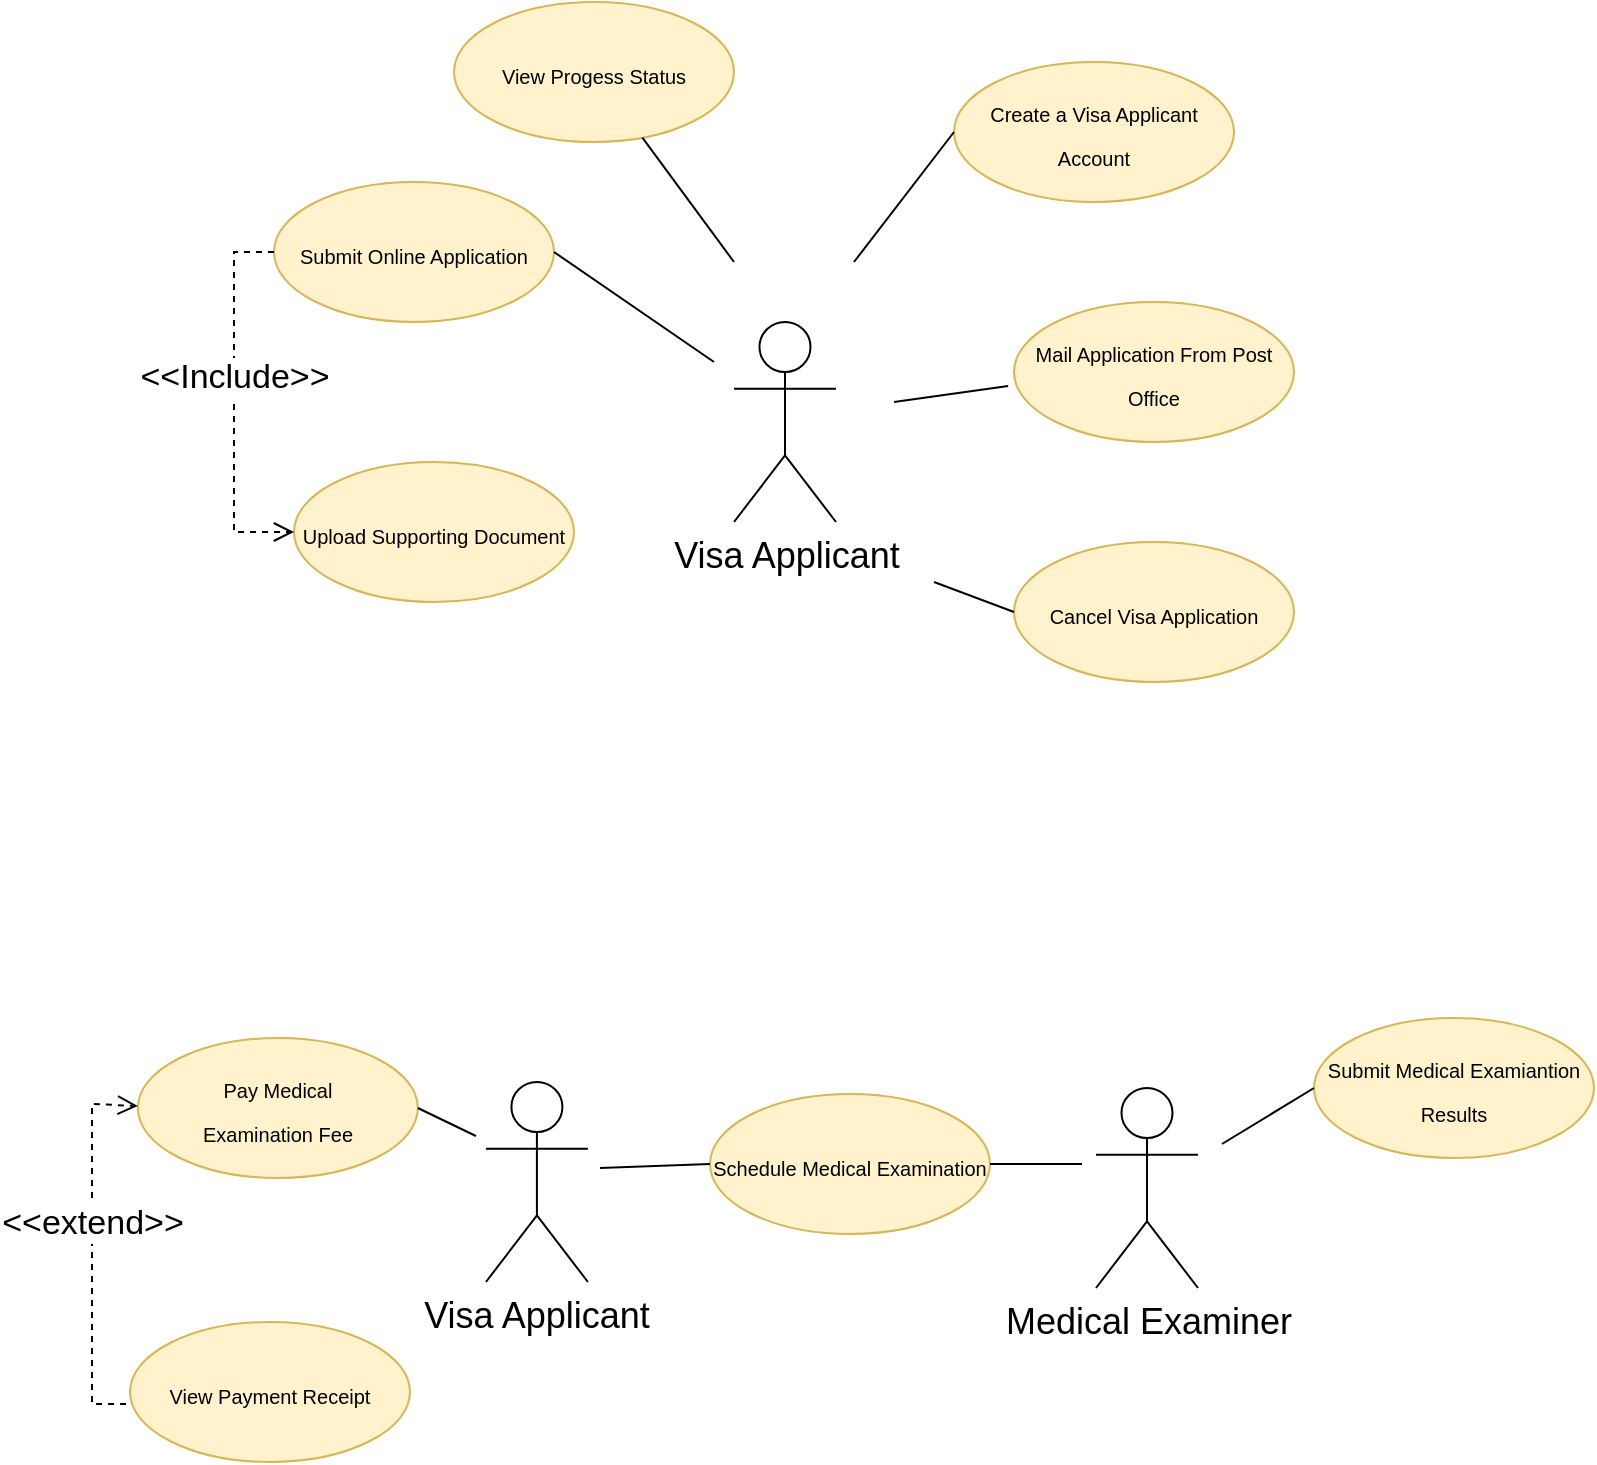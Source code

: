 <mxfile version="18.1.2" type="github">
  <diagram id="uYlvX6zX16NU5SYIHV0C" name="Page-1">
    <mxGraphModel dx="1422" dy="793" grid="0" gridSize="10" guides="1" tooltips="1" connect="1" arrows="1" fold="1" page="1" pageScale="1" pageWidth="827" pageHeight="1169" math="0" shadow="0">
      <root>
        <mxCell id="0" />
        <mxCell id="1" parent="0" />
        <mxCell id="F_s4CBOXQ1cMMhHhpeoI-1" value="&lt;font style=&quot;font-size: 18px;&quot;&gt;Visa Applicant&lt;/font&gt;" style="shape=umlActor;verticalLabelPosition=bottom;verticalAlign=top;html=1;" vertex="1" parent="1">
          <mxGeometry x="380" y="164" width="51" height="100" as="geometry" />
        </mxCell>
        <mxCell id="F_s4CBOXQ1cMMhHhpeoI-5" value="&lt;font size=&quot;1&quot;&gt;Create a Visa Applicant Account&lt;/font&gt;" style="ellipse;whiteSpace=wrap;html=1;fontSize=18;fillColor=#fff2cc;strokeColor=#d6b656;" vertex="1" parent="1">
          <mxGeometry x="490" y="34" width="140" height="70" as="geometry" />
        </mxCell>
        <mxCell id="F_s4CBOXQ1cMMhHhpeoI-6" value="&lt;font size=&quot;1&quot;&gt;Upload Supporting Document&lt;/font&gt;" style="ellipse;whiteSpace=wrap;html=1;fontSize=18;fillColor=#fff2cc;strokeColor=#d6b656;" vertex="1" parent="1">
          <mxGeometry x="160" y="234" width="140" height="70" as="geometry" />
        </mxCell>
        <mxCell id="F_s4CBOXQ1cMMhHhpeoI-7" value="&lt;font size=&quot;1&quot;&gt;Cancel Visa Application&lt;/font&gt;" style="ellipse;whiteSpace=wrap;html=1;fontSize=18;fillColor=#fff2cc;strokeColor=#d6b656;" vertex="1" parent="1">
          <mxGeometry x="520" y="274" width="140" height="70" as="geometry" />
        </mxCell>
        <mxCell id="F_s4CBOXQ1cMMhHhpeoI-8" value="&lt;font size=&quot;1&quot;&gt;Mail Application From Post Office&lt;/font&gt;" style="ellipse;whiteSpace=wrap;html=1;fontSize=18;fillColor=#fff2cc;strokeColor=#d6b656;" vertex="1" parent="1">
          <mxGeometry x="520" y="154" width="140" height="70" as="geometry" />
        </mxCell>
        <mxCell id="F_s4CBOXQ1cMMhHhpeoI-9" value="&lt;font size=&quot;1&quot;&gt;Submit Online Application&lt;/font&gt;" style="ellipse;whiteSpace=wrap;html=1;fontSize=18;fillColor=#fff2cc;strokeColor=#d6b656;" vertex="1" parent="1">
          <mxGeometry x="150" y="94" width="140" height="70" as="geometry" />
        </mxCell>
        <mxCell id="F_s4CBOXQ1cMMhHhpeoI-10" value="&lt;font size=&quot;1&quot;&gt;View Progess Status&lt;/font&gt;" style="ellipse;whiteSpace=wrap;html=1;fontSize=18;fillColor=#fff2cc;strokeColor=#d6b656;" vertex="1" parent="1">
          <mxGeometry x="240" y="4" width="140" height="70" as="geometry" />
        </mxCell>
        <mxCell id="F_s4CBOXQ1cMMhHhpeoI-11" value="" style="endArrow=none;html=1;rounded=0;fontSize=17;entryX=0;entryY=0.5;entryDx=0;entryDy=0;" edge="1" parent="1" target="F_s4CBOXQ1cMMhHhpeoI-5">
          <mxGeometry width="50" height="50" relative="1" as="geometry">
            <mxPoint x="440" y="134" as="sourcePoint" />
            <mxPoint x="450" y="84" as="targetPoint" />
          </mxGeometry>
        </mxCell>
        <mxCell id="F_s4CBOXQ1cMMhHhpeoI-12" value="" style="endArrow=none;html=1;rounded=0;fontSize=17;entryX=-0.021;entryY=0.6;entryDx=0;entryDy=0;entryPerimeter=0;" edge="1" parent="1" target="F_s4CBOXQ1cMMhHhpeoI-8">
          <mxGeometry width="50" height="50" relative="1" as="geometry">
            <mxPoint x="460" y="204" as="sourcePoint" />
            <mxPoint x="530" y="344" as="targetPoint" />
          </mxGeometry>
        </mxCell>
        <mxCell id="F_s4CBOXQ1cMMhHhpeoI-13" value="" style="endArrow=none;html=1;rounded=0;fontSize=17;entryX=0;entryY=0.5;entryDx=0;entryDy=0;" edge="1" parent="1" target="F_s4CBOXQ1cMMhHhpeoI-7">
          <mxGeometry width="50" height="50" relative="1" as="geometry">
            <mxPoint x="480" y="294" as="sourcePoint" />
            <mxPoint x="520" y="314" as="targetPoint" />
          </mxGeometry>
        </mxCell>
        <mxCell id="F_s4CBOXQ1cMMhHhpeoI-14" value="" style="endArrow=none;html=1;rounded=0;fontSize=17;exitX=1;exitY=0.5;exitDx=0;exitDy=0;" edge="1" parent="1" source="F_s4CBOXQ1cMMhHhpeoI-9">
          <mxGeometry width="50" height="50" relative="1" as="geometry">
            <mxPoint x="380" y="264" as="sourcePoint" />
            <mxPoint x="370" y="184" as="targetPoint" />
          </mxGeometry>
        </mxCell>
        <mxCell id="F_s4CBOXQ1cMMhHhpeoI-15" value="&amp;lt;&amp;lt;Include&amp;gt;&amp;gt;" style="html=1;verticalAlign=bottom;endArrow=open;dashed=1;endSize=8;rounded=0;fontSize=17;entryX=0;entryY=0.5;entryDx=0;entryDy=0;exitX=0;exitY=0.5;exitDx=0;exitDy=0;" edge="1" parent="1" source="F_s4CBOXQ1cMMhHhpeoI-9" target="F_s4CBOXQ1cMMhHhpeoI-6">
          <mxGeometry relative="1" as="geometry">
            <mxPoint x="170" y="184" as="sourcePoint" />
            <mxPoint x="90" y="184" as="targetPoint" />
            <Array as="points">
              <mxPoint x="130" y="129" />
              <mxPoint x="130" y="269" />
            </Array>
          </mxGeometry>
        </mxCell>
        <mxCell id="F_s4CBOXQ1cMMhHhpeoI-16" value="" style="endArrow=none;html=1;rounded=0;fontSize=17;" edge="1" parent="1" source="F_s4CBOXQ1cMMhHhpeoI-10">
          <mxGeometry width="50" height="50" relative="1" as="geometry">
            <mxPoint x="180" y="394" as="sourcePoint" />
            <mxPoint x="380" y="134" as="targetPoint" />
          </mxGeometry>
        </mxCell>
        <mxCell id="F_s4CBOXQ1cMMhHhpeoI-17" value="&lt;font style=&quot;font-size: 18px;&quot;&gt;Visa Applicant&lt;/font&gt;" style="shape=umlActor;verticalLabelPosition=bottom;verticalAlign=top;html=1;" vertex="1" parent="1">
          <mxGeometry x="255.96" y="544" width="51" height="100" as="geometry" />
        </mxCell>
        <mxCell id="F_s4CBOXQ1cMMhHhpeoI-18" value="&lt;font style=&quot;font-size: 18px;&quot;&gt;Medical Examiner&lt;/font&gt;" style="shape=umlActor;verticalLabelPosition=bottom;verticalAlign=top;html=1;" vertex="1" parent="1">
          <mxGeometry x="561" y="547" width="51" height="100" as="geometry" />
        </mxCell>
        <mxCell id="F_s4CBOXQ1cMMhHhpeoI-20" value="&lt;font size=&quot;1&quot;&gt;Pay Medical &lt;br&gt;Examination Fee&lt;/font&gt;" style="ellipse;whiteSpace=wrap;html=1;fontSize=18;fillColor=#fff2cc;strokeColor=#d6b656;" vertex="1" parent="1">
          <mxGeometry x="81.92" y="522" width="140" height="70" as="geometry" />
        </mxCell>
        <mxCell id="F_s4CBOXQ1cMMhHhpeoI-21" value="&lt;font size=&quot;1&quot;&gt;Schedule Medical Examination&lt;/font&gt;" style="ellipse;whiteSpace=wrap;html=1;fontSize=18;fillColor=#fff2cc;strokeColor=#d6b656;" vertex="1" parent="1">
          <mxGeometry x="368" y="550" width="140" height="70" as="geometry" />
        </mxCell>
        <mxCell id="F_s4CBOXQ1cMMhHhpeoI-22" value="&lt;font size=&quot;1&quot;&gt;View Payment Receipt&lt;/font&gt;" style="ellipse;whiteSpace=wrap;html=1;fontSize=18;fillColor=#fff2cc;strokeColor=#d6b656;" vertex="1" parent="1">
          <mxGeometry x="78" y="664" width="140" height="70" as="geometry" />
        </mxCell>
        <mxCell id="F_s4CBOXQ1cMMhHhpeoI-23" value="&lt;font size=&quot;1&quot;&gt;Submit Medical Examiantion Results&lt;/font&gt;" style="ellipse;whiteSpace=wrap;html=1;fontSize=18;fillColor=#fff2cc;strokeColor=#d6b656;" vertex="1" parent="1">
          <mxGeometry x="670" y="512" width="140" height="70" as="geometry" />
        </mxCell>
        <mxCell id="F_s4CBOXQ1cMMhHhpeoI-25" value="" style="endArrow=none;html=1;rounded=0;fontSize=17;entryX=0;entryY=0.5;entryDx=0;entryDy=0;" edge="1" parent="1" target="F_s4CBOXQ1cMMhHhpeoI-21">
          <mxGeometry width="50" height="50" relative="1" as="geometry">
            <mxPoint x="313" y="587" as="sourcePoint" />
            <mxPoint x="344" y="507" as="targetPoint" />
          </mxGeometry>
        </mxCell>
        <mxCell id="F_s4CBOXQ1cMMhHhpeoI-26" value="" style="endArrow=none;html=1;rounded=0;fontSize=17;exitX=1;exitY=0.5;exitDx=0;exitDy=0;" edge="1" parent="1" source="F_s4CBOXQ1cMMhHhpeoI-21">
          <mxGeometry width="50" height="50" relative="1" as="geometry">
            <mxPoint x="469" y="539" as="sourcePoint" />
            <mxPoint x="554" y="585" as="targetPoint" />
          </mxGeometry>
        </mxCell>
        <mxCell id="F_s4CBOXQ1cMMhHhpeoI-28" value="" style="endArrow=none;html=1;rounded=0;fontSize=17;exitX=1;exitY=0.5;exitDx=0;exitDy=0;" edge="1" parent="1" source="F_s4CBOXQ1cMMhHhpeoI-20">
          <mxGeometry width="50" height="50" relative="1" as="geometry">
            <mxPoint x="200.96" y="540" as="sourcePoint" />
            <mxPoint x="250.96" y="571" as="targetPoint" />
          </mxGeometry>
        </mxCell>
        <mxCell id="F_s4CBOXQ1cMMhHhpeoI-29" value="&amp;lt;&amp;lt;extend&amp;gt;&amp;gt;" style="html=1;verticalAlign=bottom;endArrow=open;dashed=1;endSize=8;rounded=0;fontSize=17;entryX=0;entryY=0.5;entryDx=0;entryDy=0;exitX=-0.014;exitY=0.6;exitDx=0;exitDy=0;exitPerimeter=0;" edge="1" parent="1">
          <mxGeometry relative="1" as="geometry">
            <mxPoint x="76.04" y="705" as="sourcePoint" />
            <mxPoint x="81.92" y="556" as="targetPoint" />
            <Array as="points">
              <mxPoint x="59" y="705" />
              <mxPoint x="59" y="555" />
            </Array>
          </mxGeometry>
        </mxCell>
        <mxCell id="F_s4CBOXQ1cMMhHhpeoI-31" value="" style="endArrow=none;html=1;rounded=0;fontSize=17;entryX=0;entryY=0.5;entryDx=0;entryDy=0;" edge="1" parent="1" target="F_s4CBOXQ1cMMhHhpeoI-23">
          <mxGeometry width="50" height="50" relative="1" as="geometry">
            <mxPoint x="624" y="575" as="sourcePoint" />
            <mxPoint x="645" y="485" as="targetPoint" />
          </mxGeometry>
        </mxCell>
      </root>
    </mxGraphModel>
  </diagram>
</mxfile>
